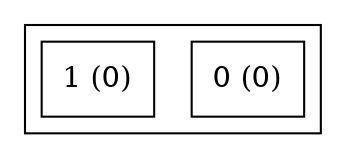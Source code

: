 digraph G {
	subgraph cluster_box_sink {
	0 [shape=box,label="0 (0)"];
	1 [shape=box,label="1 (0)"];
	}
}
digraph G {
	subgraph cluster_box_sink {
	0 [shape=box,label="0 (0)"];
	1 [shape=box,label="1 (0)"];
	}
}
digraph G {
	subgraph cluster_box_sink {
	0 [shape=box,label="0 (0)"];
	1 [shape=box,label="1 (0)"];
	}
}
digraph G {
	subgraph cluster_box_0 {
	style=invis;
		4 [label="so1", color="black"];
	}
	subgraph cluster_box_1 {
	style=invis;
		3 [label="so2", color="black"];
	}
	subgraph cluster_box_sink {
	0 [shape=box,label="0 (2)"];
	1 [shape=box,label="1 (3)"];
	}
	4 -> 1 [color="black"];
	4 -> 3 [style=dotted,color="black"];
	3 -> 1 [color="black"];
	3 -> 0 [style=dotted,color="black"];
}
digraph G {
	subgraph cluster_box_0 {
	style=invis;
	}
	subgraph cluster_box_1 {
	style=invis;
	}
	subgraph cluster_box_sink {
	0 [shape=box,label="0 (2)"];
	1 [shape=box,label="1 (3)"];
	}
}
digraph G {
	subgraph cluster_box_0 {
	style=invis;
		4 [label="so1", color="black"];
	}
	subgraph cluster_box_1 {
	style=invis;
		3 [label="so2", color="black"];
	}
	subgraph cluster_box_sink {
	0 [shape=box,label="0 (2)"];
	1 [shape=box,label="1 (3)"];
	}
	4 -> 1 [color="black"];
	4 -> 3 [style=dotted,color="black"];
	3 -> 1 [color="black"];
	3 -> 0 [style=dotted,color="black"];
}
digraph G {
	subgraph cluster_box_0 {
	style=invis;
	}
	subgraph cluster_box_1 {
	style=invis;
	}
	subgraph cluster_box_2 {
	style=invis;
	}
	subgraph cluster_box_3 {
	style=invis;
		7 [label="ocm", color="black"];
	}
	subgraph cluster_box_sink {
	0 [shape=box,label="0 (5)"];
	1 [shape=box,label="1 (6)"];
	}
	7 -> 1 [color="black"];
	7 -> 0 [style=dotted,color="black"];
}
digraph G {
	subgraph cluster_box_0 {
	style=invis;
	}
	subgraph cluster_box_1 {
	style=invis;
	}
	subgraph cluster_box_2 {
	style=invis;
	}
	subgraph cluster_box_3 {
	style=invis;
	}
	subgraph cluster_box_sink {
	0 [shape=box,label="0 (5)"];
	1 [shape=box,label="1 (6)"];
	}
}
digraph G {
	subgraph cluster_box_0 {
	style=invis;
	}
	subgraph cluster_box_1 {
	style=invis;
	}
	subgraph cluster_box_2 {
	style=invis;
	}
	subgraph cluster_box_3 {
	style=invis;
		7 [label="ocm", color="black"];
	}
	subgraph cluster_box_sink {
	0 [shape=box,label="0 (5)"];
	1 [shape=box,label="1 (6)"];
	}
	7 -> 1 [color="black"];
	7 -> 0 [style=dotted,color="black"];
}
digraph G {
	subgraph cluster_box_0 {
	style=invis;
	}
	subgraph cluster_box_1 {
	style=invis;
	}
	subgraph cluster_box_2 {
	style=invis;
	}
	subgraph cluster_box_3 {
	style=invis;
	}
	subgraph cluster_box_sink {
	0 [shape=box,label="0 (5)"];
	1 [shape=box,label="1 (6)"];
	}
}
digraph G {
	subgraph cluster_box_0 {
	style=invis;
	}
	subgraph cluster_box_1 {
	style=invis;
	}
	subgraph cluster_box_2 {
	style=invis;
	}
	subgraph cluster_box_3 {
	style=invis;
	}
	subgraph cluster_box_sink {
	0 [shape=box,label="0 (5)"];
	1 [shape=box,label="1 (6)"];
	}
}
digraph G {
	subgraph cluster_box_0 {
	style=invis;
	}
	subgraph cluster_box_1 {
	style=invis;
	}
	subgraph cluster_box_2 {
	style=invis;
	}
	subgraph cluster_box_3 {
	style=invis;
	}
	subgraph cluster_box_sink {
	0 [shape=box,label="0 (5)"];
	1 [shape=box,label="1 (6)"];
	}
}
digraph G {
	subgraph cluster_box_0 {
	style=invis;
		4 [label="so1", color="black"];
	}
	subgraph cluster_box_1 {
	style=invis;
		3 [label="so2", color="black"];
	}
	subgraph cluster_box_2 {
	style=invis;
	}
	subgraph cluster_box_3 {
	style=invis;
	}
	subgraph cluster_box_sink {
	0 [shape=box,label="0 (5)"];
	1 [shape=box,label="1 (6)"];
	}
	4 -> 1 [color="black"];
	4 -> 3 [style=dotted,color="black"];
	3 -> 1 [color="black"];
	3 -> 0 [style=dotted,color="black"];
}
digraph G {
	subgraph cluster_box_0 {
	style=invis;
	}
	subgraph cluster_box_1 {
	style=invis;
	}
	subgraph cluster_box_2 {
	style=invis;
	}
	subgraph cluster_box_3 {
	style=invis;
	}
	subgraph cluster_box_sink {
	0 [shape=box,label="0 (5)"];
	1 [shape=box,label="1 (6)"];
	}
}
digraph G {
	subgraph cluster_box_0 {
	style=invis;
		4 [label="so1", color="black"];
	}
	subgraph cluster_box_1 {
	style=invis;
		3 [label="so2", color="black"];
	}
	subgraph cluster_box_2 {
	style=invis;
	}
	subgraph cluster_box_3 {
	style=invis;
	}
	subgraph cluster_box_sink {
	0 [shape=box,label="0 (5)"];
	1 [shape=box,label="1 (6)"];
	}
	4 -> 1 [color="black"];
	4 -> 3 [style=dotted,color="black"];
	3 -> 1 [color="black"];
	3 -> 0 [style=dotted,color="black"];
}
digraph G {
	subgraph cluster_box_0 {
	style=invis;
		14 [label="so1", color="black"];
	}
	subgraph cluster_box_1 {
	style=invis;
		13 [label="so2", color="black"];
	}
	subgraph cluster_box_2 {
	style=invis;
		6 [label="Resolution", color="black"];
	}
	subgraph cluster_box_3 {
	style=invis;
	}
	subgraph cluster_box_sink {
	0 [shape=box,label="0 (7)"];
	1 [shape=box,label="1 (8)"];
	}
	14 -> 6 [color="black"];
	14 -> 13 [style=dotted,color="black"];
	13 -> 6 [color="black"];
	13 -> 0 [style=dotted,color="black"];
	6 -> 0 [color="black"];
	6 -> 1 [style=dotted,color="black"];
}
digraph G {
	subgraph cluster_box_0 {
	style=invis;
		12 [label="so1", color="black"];
	}
	subgraph cluster_box_1 {
	style=invis;
		11 [label="so2", color="black"];
	}
	subgraph cluster_box_2 {
	style=invis;
		5 [label="Resolution", color="black"];
		10 [label="Resolution", color="black"];
	}
	subgraph cluster_box_3 {
	style=invis;
		7 [label="ocm", color="black"];
	}
	subgraph cluster_box_sink {
	0 [shape=box,label="0 (7)"];
	1 [shape=box,label="1 (8)"];
	}
	12 -> 5 [color="black"];
	12 -> 11 [style=dotted,color="black"];
	11 -> 5 [color="black"];
	11 -> 10 [style=dotted,color="black"];
	5 -> 1 [color="black"];
	5 -> 0 [style=dotted,color="black"];
	10 -> 7 [color="black"];
	10 -> 0 [style=dotted,color="black"];
	7 -> 1 [color="black"];
	7 -> 0 [style=dotted,color="black"];
}
digraph G {
	subgraph cluster_box_0 {
	style=invis;
		17 [label="so1", color="black"];
	}
	subgraph cluster_box_1 {
	style=invis;
		16 [label="so2", color="black"];
	}
	subgraph cluster_box_2 {
	style=invis;
		10 [label="Resolution", color="black"];
		15 [label="Resolution", color="black"];
	}
	subgraph cluster_box_3 {
	style=invis;
		7 [label="ocm", color="black"];
	}
	subgraph cluster_box_sink {
	0 [shape=box,label="0 (7)"];
	1 [shape=box,label="1 (10)"];
	}
	17 -> 15 [color="black"];
	17 -> 16 [style=dotted,color="black"];
	16 -> 15 [color="black"];
	16 -> 10 [style=dotted,color="black"];
	10 -> 7 [color="black"];
	10 -> 0 [style=dotted,color="black"];
	15 -> 1 [color="black"];
	15 -> 1 [style=dotted,color="black"];
	7 -> 1 [color="black"];
	7 -> 0 [style=dotted,color="black"];
}
digraph G {
	subgraph cluster_box_0 {
	style=invis;
		17 [label="so1", color="black"];
	}
	subgraph cluster_box_1 {
	style=invis;
		16 [label="so2", color="black"];
	}
	subgraph cluster_box_2 {
	style=invis;
		10 [label="Resolution", color="black"];
		15 [label="Resolution", color="black"];
	}
	subgraph cluster_box_3 {
	style=invis;
		7 [label="ocm", color="black"];
	}
	subgraph cluster_box_sink {
	0 [shape=box,label="0 (7)"];
	1 [shape=box,label="1 (10)"];
	}
	17 -> 15 [color="black"];
	17 -> 16 [style=dotted,color="black"];
	16 -> 15 [color="black"];
	16 -> 10 [style=dotted,color="black"];
	10 -> 7 [color="black"];
	10 -> 0 [style=dotted,color="black"];
	15 -> 1 [color="black"];
	15 -> 1 [style=dotted,color="black"];
	7 -> 1 [color="black"];
	7 -> 0 [style=dotted,color="black"];
}
